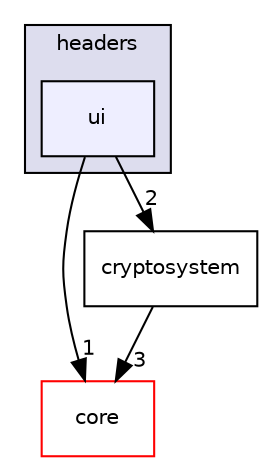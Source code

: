 digraph "/home/runner/work/PEPITAS-Cryptocurrency/PEPITAS-Cryptocurrency/headers/ui" {
  compound=true
  node [ fontsize="10", fontname="Helvetica"];
  edge [ labelfontsize="10", labelfontname="Helvetica"];
  subgraph clusterdir_7f57b1e41c5acd0e859ae5f3a2b075a9 {
    graph [ bgcolor="#ddddee", pencolor="black", label="headers" fontname="Helvetica", fontsize="10", URL="dir_7f57b1e41c5acd0e859ae5f3a2b075a9.html"]
  dir_fb6db9e3c1971fd2df53ff72f9853e3f [shape=box, label="ui", style="filled", fillcolor="#eeeeff", pencolor="black", URL="dir_fb6db9e3c1971fd2df53ff72f9853e3f.html"];
  }
  dir_c55509eeb63bcbc47aa921b127ea82fb [shape=box label="core" fillcolor="white" style="filled" color="red" URL="dir_c55509eeb63bcbc47aa921b127ea82fb.html"];
  dir_f4c924d95c8a1002b14665e0a9da530d [shape=box label="cryptosystem" URL="dir_f4c924d95c8a1002b14665e0a9da530d.html"];
  dir_fb6db9e3c1971fd2df53ff72f9853e3f->dir_c55509eeb63bcbc47aa921b127ea82fb [headlabel="1", labeldistance=1.5 headhref="dir_000007_000001.html"];
  dir_fb6db9e3c1971fd2df53ff72f9853e3f->dir_f4c924d95c8a1002b14665e0a9da530d [headlabel="2", labeldistance=1.5 headhref="dir_000007_000004.html"];
  dir_f4c924d95c8a1002b14665e0a9da530d->dir_c55509eeb63bcbc47aa921b127ea82fb [headlabel="3", labeldistance=1.5 headhref="dir_000004_000001.html"];
}
